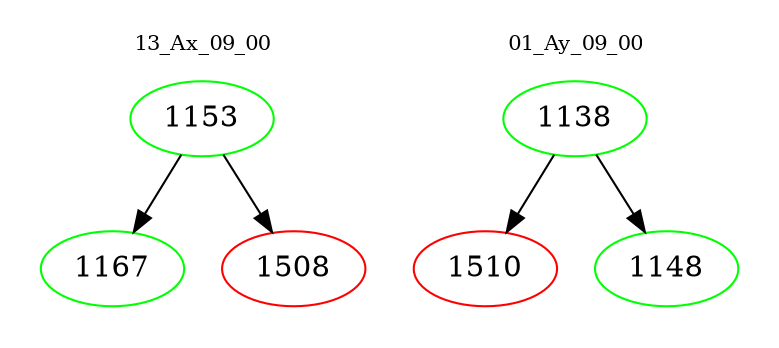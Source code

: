digraph{
subgraph cluster_0 {
color = white
label = "13_Ax_09_00";
fontsize=10;
T0_1153 [label="1153", color="green"]
T0_1153 -> T0_1167 [color="black"]
T0_1167 [label="1167", color="green"]
T0_1153 -> T0_1508 [color="black"]
T0_1508 [label="1508", color="red"]
}
subgraph cluster_1 {
color = white
label = "01_Ay_09_00";
fontsize=10;
T1_1138 [label="1138", color="green"]
T1_1138 -> T1_1510 [color="black"]
T1_1510 [label="1510", color="red"]
T1_1138 -> T1_1148 [color="black"]
T1_1148 [label="1148", color="green"]
}
}

